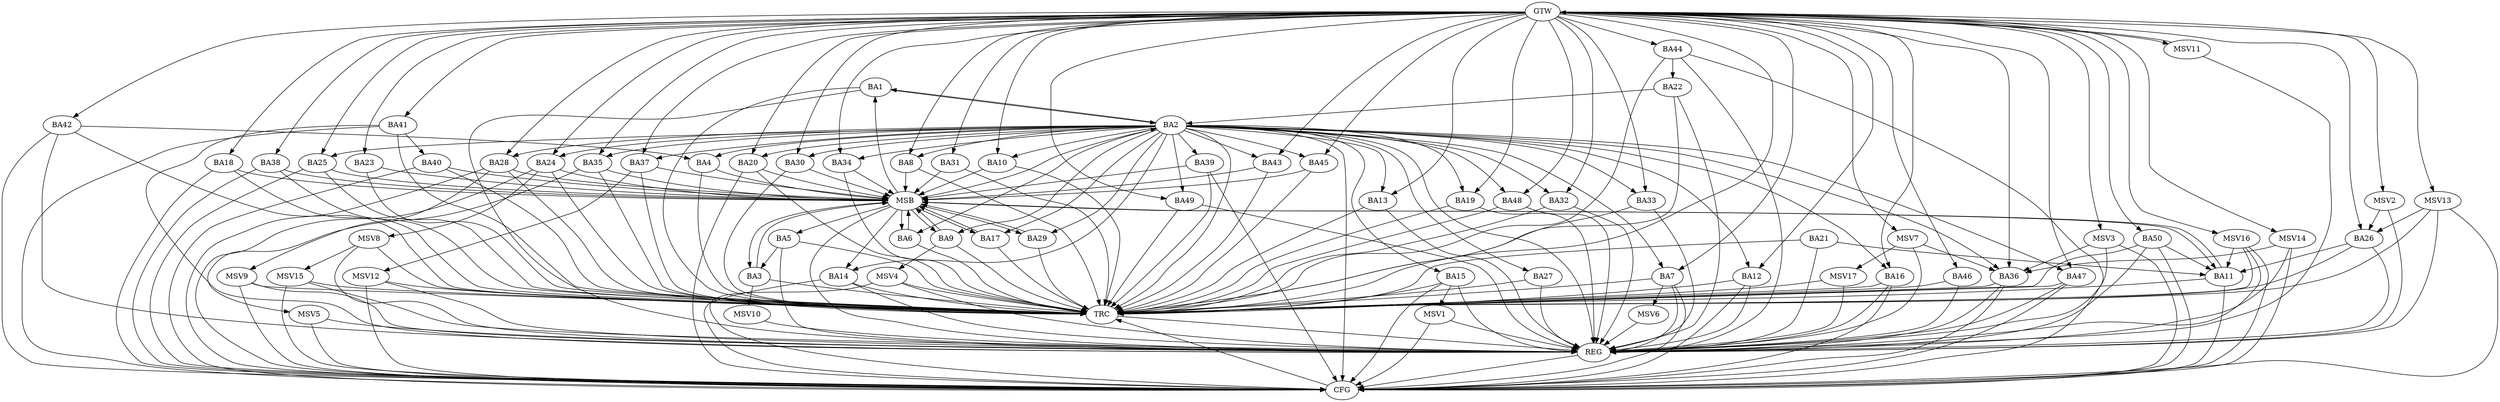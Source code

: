 strict digraph G {
  BA1 [ label="BA1" ];
  BA2 [ label="BA2" ];
  BA3 [ label="BA3" ];
  BA4 [ label="BA4" ];
  BA5 [ label="BA5" ];
  BA6 [ label="BA6" ];
  BA7 [ label="BA7" ];
  BA8 [ label="BA8" ];
  BA9 [ label="BA9" ];
  BA10 [ label="BA10" ];
  BA11 [ label="BA11" ];
  BA12 [ label="BA12" ];
  BA13 [ label="BA13" ];
  BA14 [ label="BA14" ];
  BA15 [ label="BA15" ];
  BA16 [ label="BA16" ];
  BA17 [ label="BA17" ];
  BA18 [ label="BA18" ];
  BA19 [ label="BA19" ];
  BA20 [ label="BA20" ];
  BA21 [ label="BA21" ];
  BA22 [ label="BA22" ];
  BA23 [ label="BA23" ];
  BA24 [ label="BA24" ];
  BA25 [ label="BA25" ];
  BA26 [ label="BA26" ];
  BA27 [ label="BA27" ];
  BA28 [ label="BA28" ];
  BA29 [ label="BA29" ];
  BA30 [ label="BA30" ];
  BA31 [ label="BA31" ];
  BA32 [ label="BA32" ];
  BA33 [ label="BA33" ];
  BA34 [ label="BA34" ];
  BA35 [ label="BA35" ];
  BA36 [ label="BA36" ];
  BA37 [ label="BA37" ];
  BA38 [ label="BA38" ];
  BA39 [ label="BA39" ];
  BA40 [ label="BA40" ];
  BA41 [ label="BA41" ];
  BA42 [ label="BA42" ];
  BA43 [ label="BA43" ];
  BA44 [ label="BA44" ];
  BA45 [ label="BA45" ];
  BA46 [ label="BA46" ];
  BA47 [ label="BA47" ];
  BA48 [ label="BA48" ];
  BA49 [ label="BA49" ];
  BA50 [ label="BA50" ];
  GTW [ label="GTW" ];
  REG [ label="REG" ];
  MSB [ label="MSB" ];
  CFG [ label="CFG" ];
  TRC [ label="TRC" ];
  MSV1 [ label="MSV1" ];
  MSV2 [ label="MSV2" ];
  MSV3 [ label="MSV3" ];
  MSV4 [ label="MSV4" ];
  MSV5 [ label="MSV5" ];
  MSV6 [ label="MSV6" ];
  MSV7 [ label="MSV7" ];
  MSV8 [ label="MSV8" ];
  MSV9 [ label="MSV9" ];
  MSV10 [ label="MSV10" ];
  MSV11 [ label="MSV11" ];
  MSV12 [ label="MSV12" ];
  MSV13 [ label="MSV13" ];
  MSV14 [ label="MSV14" ];
  MSV15 [ label="MSV15" ];
  MSV16 [ label="MSV16" ];
  MSV17 [ label="MSV17" ];
  BA1 -> BA2;
  BA2 -> BA1;
  BA5 -> BA3;
  BA21 -> BA11;
  BA22 -> BA2;
  BA26 -> BA11;
  BA41 -> BA40;
  BA42 -> BA4;
  BA44 -> BA22;
  BA50 -> BA11;
  GTW -> BA7;
  GTW -> BA8;
  GTW -> BA10;
  GTW -> BA12;
  GTW -> BA13;
  GTW -> BA16;
  GTW -> BA18;
  GTW -> BA19;
  GTW -> BA20;
  GTW -> BA23;
  GTW -> BA24;
  GTW -> BA25;
  GTW -> BA26;
  GTW -> BA28;
  GTW -> BA30;
  GTW -> BA31;
  GTW -> BA32;
  GTW -> BA33;
  GTW -> BA34;
  GTW -> BA35;
  GTW -> BA36;
  GTW -> BA37;
  GTW -> BA38;
  GTW -> BA41;
  GTW -> BA42;
  GTW -> BA43;
  GTW -> BA44;
  GTW -> BA45;
  GTW -> BA46;
  GTW -> BA47;
  GTW -> BA48;
  GTW -> BA49;
  GTW -> BA50;
  BA1 -> REG;
  BA2 -> REG;
  BA5 -> REG;
  BA7 -> REG;
  BA12 -> REG;
  BA13 -> REG;
  BA14 -> REG;
  BA15 -> REG;
  BA16 -> REG;
  BA19 -> REG;
  BA21 -> REG;
  BA22 -> REG;
  BA26 -> REG;
  BA27 -> REG;
  BA32 -> REG;
  BA33 -> REG;
  BA36 -> REG;
  BA41 -> REG;
  BA42 -> REG;
  BA44 -> REG;
  BA46 -> REG;
  BA47 -> REG;
  BA48 -> REG;
  BA49 -> REG;
  BA50 -> REG;
  BA3 -> MSB;
  MSB -> BA2;
  MSB -> REG;
  BA4 -> MSB;
  MSB -> BA3;
  BA6 -> MSB;
  MSB -> BA5;
  BA8 -> MSB;
  BA9 -> MSB;
  MSB -> BA6;
  BA10 -> MSB;
  BA11 -> MSB;
  BA17 -> MSB;
  MSB -> BA11;
  BA18 -> MSB;
  BA20 -> MSB;
  BA23 -> MSB;
  BA24 -> MSB;
  BA25 -> MSB;
  BA28 -> MSB;
  MSB -> BA9;
  BA29 -> MSB;
  BA30 -> MSB;
  BA31 -> MSB;
  BA34 -> MSB;
  MSB -> BA1;
  BA35 -> MSB;
  BA37 -> MSB;
  MSB -> BA17;
  BA38 -> MSB;
  BA39 -> MSB;
  MSB -> BA14;
  BA40 -> MSB;
  MSB -> BA29;
  BA43 -> MSB;
  BA45 -> MSB;
  BA38 -> CFG;
  BA42 -> CFG;
  BA14 -> CFG;
  BA2 -> CFG;
  BA20 -> CFG;
  BA12 -> CFG;
  BA16 -> CFG;
  BA18 -> CFG;
  BA39 -> CFG;
  BA44 -> CFG;
  BA11 -> CFG;
  BA41 -> CFG;
  BA24 -> CFG;
  BA40 -> CFG;
  BA47 -> CFG;
  BA25 -> CFG;
  BA15 -> CFG;
  BA28 -> CFG;
  BA36 -> CFG;
  BA7 -> CFG;
  BA50 -> CFG;
  REG -> CFG;
  BA1 -> TRC;
  BA2 -> TRC;
  BA3 -> TRC;
  BA4 -> TRC;
  BA5 -> TRC;
  BA6 -> TRC;
  BA7 -> TRC;
  BA8 -> TRC;
  BA9 -> TRC;
  BA10 -> TRC;
  BA11 -> TRC;
  BA12 -> TRC;
  BA13 -> TRC;
  BA14 -> TRC;
  BA15 -> TRC;
  BA16 -> TRC;
  BA17 -> TRC;
  BA18 -> TRC;
  BA19 -> TRC;
  BA20 -> TRC;
  BA21 -> TRC;
  BA22 -> TRC;
  BA23 -> TRC;
  BA24 -> TRC;
  BA25 -> TRC;
  BA26 -> TRC;
  BA27 -> TRC;
  BA28 -> TRC;
  BA29 -> TRC;
  BA30 -> TRC;
  BA31 -> TRC;
  BA32 -> TRC;
  BA33 -> TRC;
  BA34 -> TRC;
  BA35 -> TRC;
  BA36 -> TRC;
  BA37 -> TRC;
  BA38 -> TRC;
  BA39 -> TRC;
  BA40 -> TRC;
  BA41 -> TRC;
  BA42 -> TRC;
  BA43 -> TRC;
  BA44 -> TRC;
  BA45 -> TRC;
  BA46 -> TRC;
  BA47 -> TRC;
  BA48 -> TRC;
  BA49 -> TRC;
  BA50 -> TRC;
  GTW -> TRC;
  CFG -> TRC;
  TRC -> REG;
  BA2 -> BA35;
  BA2 -> BA4;
  BA2 -> BA25;
  BA2 -> BA43;
  BA2 -> BA24;
  BA2 -> BA28;
  BA2 -> BA10;
  BA2 -> BA39;
  BA2 -> BA16;
  BA2 -> BA33;
  BA2 -> BA9;
  BA2 -> BA36;
  BA2 -> BA17;
  BA2 -> BA8;
  BA2 -> BA47;
  BA2 -> BA32;
  BA2 -> BA7;
  BA2 -> BA45;
  BA2 -> BA49;
  BA2 -> BA30;
  BA2 -> BA12;
  BA2 -> BA15;
  BA2 -> BA48;
  BA2 -> BA6;
  BA2 -> BA13;
  BA2 -> BA37;
  BA2 -> BA34;
  BA2 -> BA29;
  BA2 -> BA19;
  BA2 -> BA14;
  BA2 -> BA27;
  BA2 -> BA20;
  BA15 -> MSV1;
  MSV1 -> REG;
  MSV1 -> CFG;
  MSV2 -> BA26;
  GTW -> MSV2;
  MSV2 -> REG;
  MSV3 -> BA36;
  GTW -> MSV3;
  MSV3 -> REG;
  MSV3 -> CFG;
  BA9 -> MSV4;
  MSV4 -> REG;
  MSV4 -> TRC;
  MSV4 -> CFG;
  BA35 -> MSV5;
  MSV5 -> REG;
  MSV5 -> CFG;
  BA7 -> MSV6;
  MSV6 -> REG;
  MSV7 -> BA36;
  GTW -> MSV7;
  MSV7 -> REG;
  BA24 -> MSV8;
  MSV8 -> REG;
  MSV8 -> TRC;
  BA28 -> MSV9;
  MSV9 -> REG;
  MSV9 -> TRC;
  MSV9 -> CFG;
  BA3 -> MSV10;
  MSV10 -> REG;
  MSV11 -> GTW;
  GTW -> MSV11;
  MSV11 -> REG;
  BA37 -> MSV12;
  MSV12 -> REG;
  MSV12 -> TRC;
  MSV12 -> CFG;
  MSV13 -> BA26;
  GTW -> MSV13;
  MSV13 -> REG;
  MSV13 -> TRC;
  MSV13 -> CFG;
  MSV14 -> BA36;
  GTW -> MSV14;
  MSV14 -> REG;
  MSV14 -> CFG;
  MSV8 -> MSV15;
  MSV15 -> REG;
  MSV15 -> TRC;
  MSV15 -> CFG;
  MSV16 -> BA11;
  GTW -> MSV16;
  MSV16 -> REG;
  MSV16 -> TRC;
  MSV16 -> CFG;
  MSV7 -> MSV17;
  MSV17 -> REG;
  MSV17 -> TRC;
}
